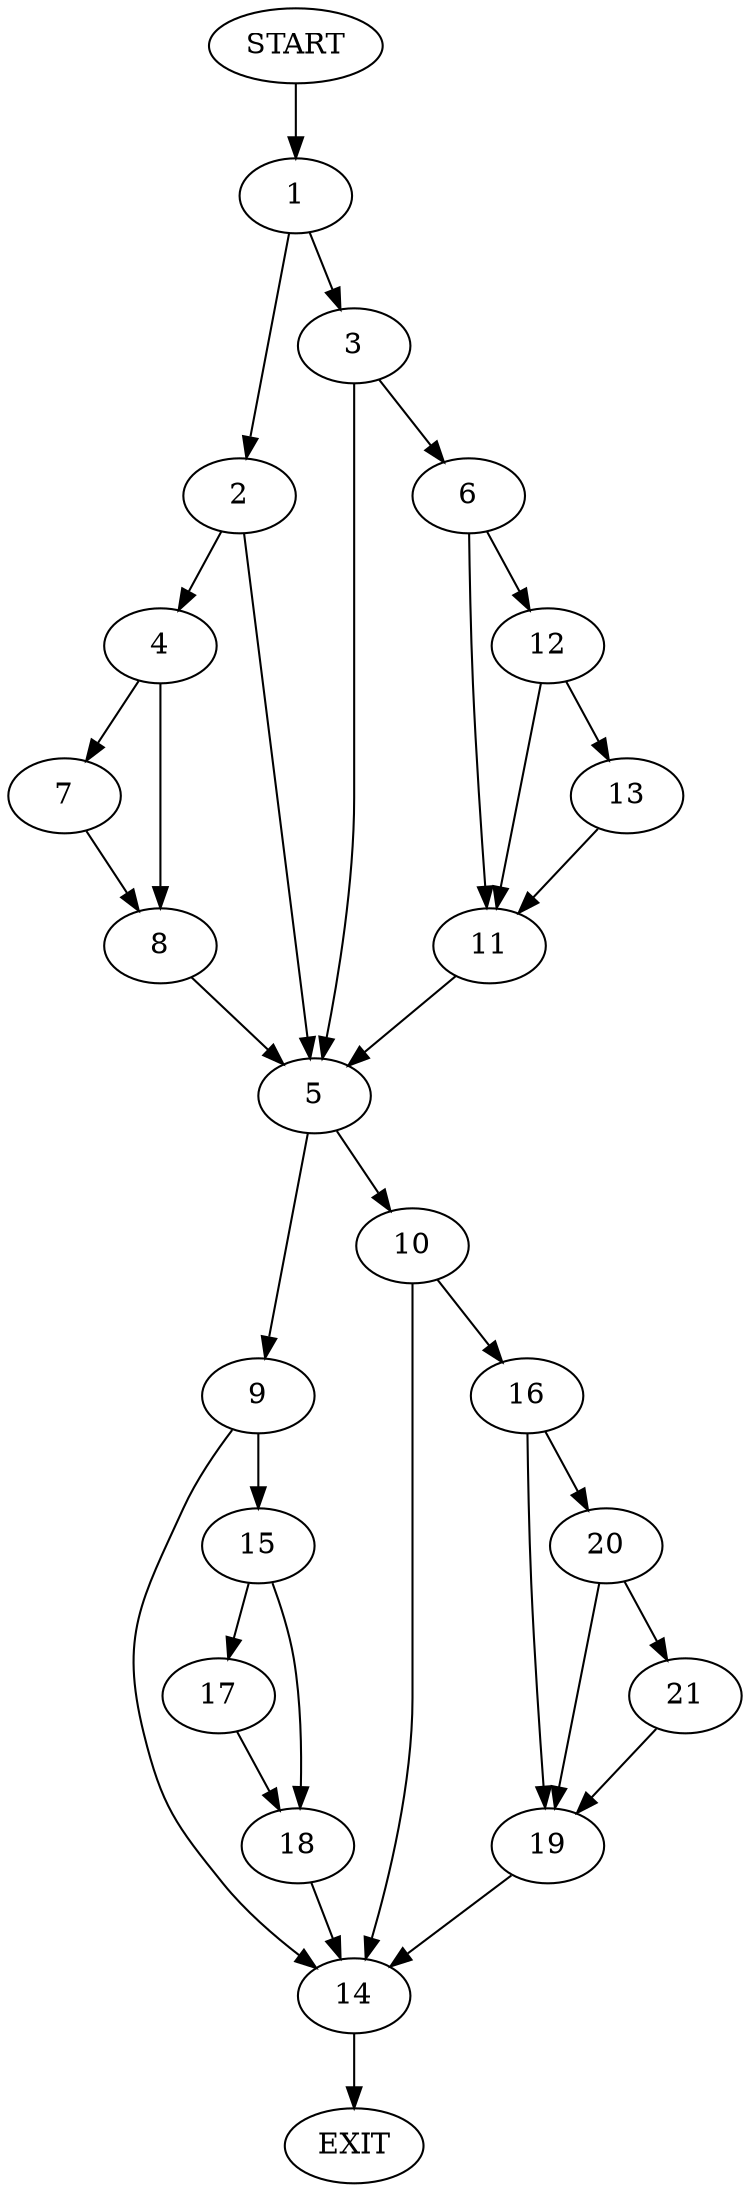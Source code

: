 digraph {
0 [label="START"]
22 [label="EXIT"]
0 -> 1
1 -> 2
1 -> 3
2 -> 4
2 -> 5
3 -> 6
3 -> 5
4 -> 7
4 -> 8
5 -> 9
5 -> 10
7 -> 8
8 -> 5
6 -> 11
6 -> 12
11 -> 5
12 -> 11
12 -> 13
13 -> 11
9 -> 14
9 -> 15
10 -> 14
10 -> 16
14 -> 22
15 -> 17
15 -> 18
17 -> 18
18 -> 14
16 -> 19
16 -> 20
19 -> 14
20 -> 19
20 -> 21
21 -> 19
}
